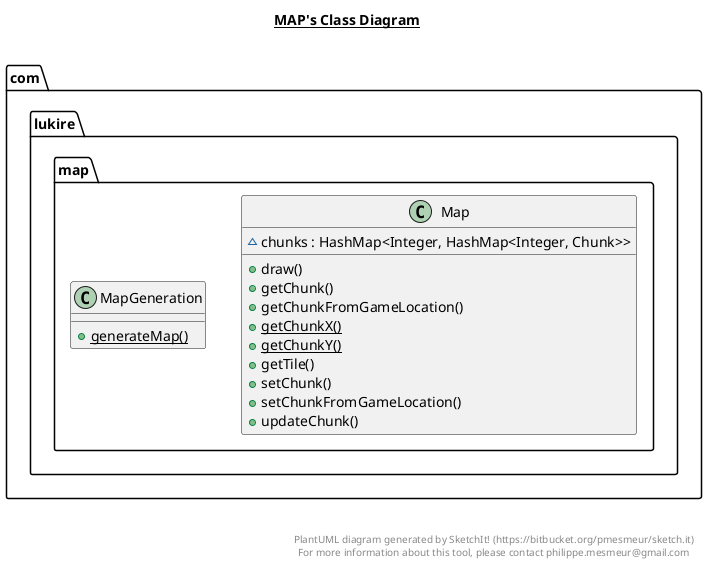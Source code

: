 @startuml

title __MAP's Class Diagram__\n

  namespace com.lukire.map {
    class com.lukire.map.Map {
        ~ chunks : HashMap<Integer, HashMap<Integer, Chunk>>
        + draw()
        + getChunk()
        + getChunkFromGameLocation()
        {static} + getChunkX()
        {static} + getChunkY()
        + getTile()
        + setChunk()
        + setChunkFromGameLocation()
        + updateChunk()
    }
  }
  

  namespace com.lukire.map {
    class com.lukire.map.MapGeneration {
        {static} + generateMap()
    }
  }
  



right footer


PlantUML diagram generated by SketchIt! (https://bitbucket.org/pmesmeur/sketch.it)
For more information about this tool, please contact philippe.mesmeur@gmail.com
endfooter

@enduml
